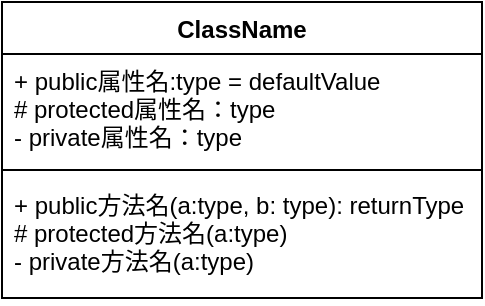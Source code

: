 <mxfile version="20.3.0" type="device"><diagram name="Page-1" id="c4acf3e9-155e-7222-9cf6-157b1a14988f"><mxGraphModel dx="494" dy="309" grid="1" gridSize="10" guides="1" tooltips="1" connect="1" arrows="1" fold="1" page="1" pageScale="1" pageWidth="850" pageHeight="1100" background="none" math="0" shadow="0"><root><mxCell id="0"/><mxCell id="1" parent="0"/><mxCell id="KidopOKFZUAFMkktDd2t-8" value="ClassName" style="swimlane;fontStyle=1;align=center;verticalAlign=top;childLayout=stackLayout;horizontal=1;startSize=26;horizontalStack=0;resizeParent=1;resizeParentMax=0;resizeLast=0;collapsible=1;marginBottom=0;" parent="1" vertex="1"><mxGeometry x="260" y="120" width="240" height="148" as="geometry"/></mxCell><mxCell id="KidopOKFZUAFMkktDd2t-9" value="+ public属性名:type = defaultValue&#10;# protected属性名：type&#10;- private属性名：type" style="text;strokeColor=none;fillColor=none;align=left;verticalAlign=top;spacingLeft=4;spacingRight=4;overflow=hidden;rotatable=0;points=[[0,0.5],[1,0.5]];portConstraint=eastwest;" parent="KidopOKFZUAFMkktDd2t-8" vertex="1"><mxGeometry y="26" width="240" height="54" as="geometry"/></mxCell><mxCell id="KidopOKFZUAFMkktDd2t-10" value="" style="line;strokeWidth=1;fillColor=none;align=left;verticalAlign=middle;spacingTop=-1;spacingLeft=3;spacingRight=3;rotatable=0;labelPosition=right;points=[];portConstraint=eastwest;strokeColor=inherit;" parent="KidopOKFZUAFMkktDd2t-8" vertex="1"><mxGeometry y="80" width="240" height="8" as="geometry"/></mxCell><mxCell id="KidopOKFZUAFMkktDd2t-11" value="+ public方法名(a:type, b: type): returnType&#10;# protected方法名(a:type)&#10;- private方法名(a:type)" style="text;strokeColor=none;fillColor=none;align=left;verticalAlign=top;spacingLeft=4;spacingRight=4;overflow=hidden;rotatable=0;points=[[0,0.5],[1,0.5]];portConstraint=eastwest;" parent="KidopOKFZUAFMkktDd2t-8" vertex="1"><mxGeometry y="88" width="240" height="60" as="geometry"/></mxCell></root></mxGraphModel></diagram></mxfile>
